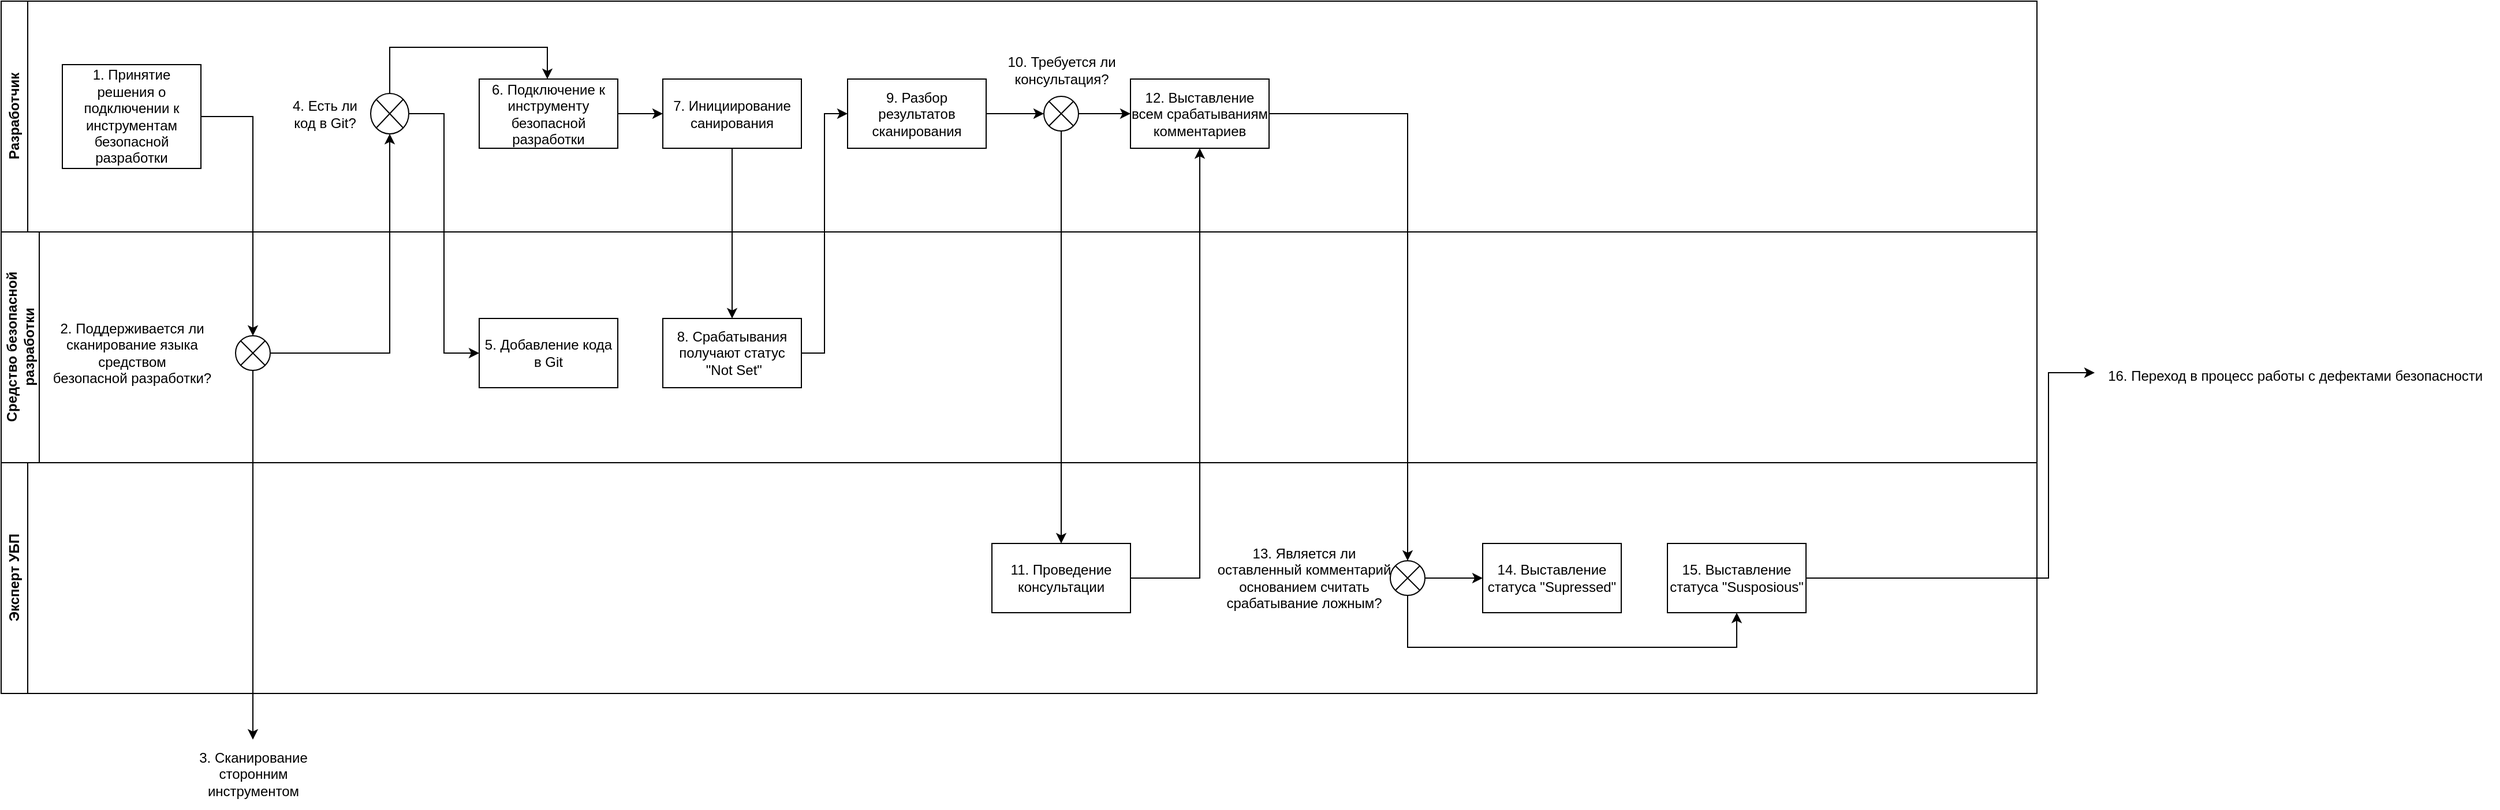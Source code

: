 <mxfile version="21.3.8" type="github" pages="3">
  <diagram id="efCT6NA_U1N-zGDScxzD" name="Первичный">
    <mxGraphModel dx="1039" dy="1194" grid="1" gridSize="10" guides="1" tooltips="1" connect="1" arrows="1" fold="1" page="1" pageScale="1" pageWidth="827" pageHeight="1169" math="0" shadow="0">
      <root>
        <mxCell id="0" />
        <mxCell id="1" parent="0" />
        <mxCell id="2MI9nc2WKSyvKJofNNem-24" value="16. Переход в процесс работы с дефектами безопасности&amp;nbsp;" style="text;html=1;align=center;verticalAlign=middle;resizable=0;points=[];autosize=1;strokeColor=none;fillColor=none;" vertex="1" parent="1">
          <mxGeometry x="2640" y="340" width="350" height="30" as="geometry" />
        </mxCell>
        <mxCell id="2MI9nc2WKSyvKJofNNem-37" value="3. Сканирование &lt;br&gt;сторонним &lt;br&gt;инструментом" style="text;html=1;align=center;verticalAlign=middle;resizable=0;points=[];autosize=1;strokeColor=none;fillColor=none;" vertex="1" parent="1">
          <mxGeometry x="985" y="670" width="120" height="60" as="geometry" />
        </mxCell>
        <mxCell id="RozgLljoWX_2lORCVmks-1" value="Разработчик" style="swimlane;horizontal=0;whiteSpace=wrap;html=1;" vertex="1" parent="1">
          <mxGeometry x="827" y="30" width="1763" height="200" as="geometry" />
        </mxCell>
        <mxCell id="2MI9nc2WKSyvKJofNNem-2" value="1. Принятие решения о подключении к инструментам безопасной разработки" style="rounded=0;whiteSpace=wrap;html=1;" vertex="1" parent="RozgLljoWX_2lORCVmks-1">
          <mxGeometry x="53" y="55" width="120" height="90" as="geometry" />
        </mxCell>
        <mxCell id="RozgLljoWX_2lORCVmks-10" style="edgeStyle=orthogonalEdgeStyle;rounded=0;orthogonalLoop=1;jettySize=auto;html=1;" edge="1" parent="RozgLljoWX_2lORCVmks-1" source="2MI9nc2WKSyvKJofNNem-26" target="2MI9nc2WKSyvKJofNNem-40">
          <mxGeometry relative="1" as="geometry">
            <Array as="points">
              <mxPoint x="337" y="40" />
              <mxPoint x="473" y="40" />
            </Array>
          </mxGeometry>
        </mxCell>
        <mxCell id="2MI9nc2WKSyvKJofNNem-26" value="" style="verticalLabelPosition=bottom;verticalAlign=top;html=1;shape=mxgraph.flowchart.or;" vertex="1" parent="RozgLljoWX_2lORCVmks-1">
          <mxGeometry x="320" y="80" width="33" height="35" as="geometry" />
        </mxCell>
        <mxCell id="2MI9nc2WKSyvKJofNNem-28" value="4. Есть ли &lt;br&gt;код в Git?" style="text;html=1;align=center;verticalAlign=middle;resizable=0;points=[];autosize=1;strokeColor=none;fillColor=none;" vertex="1" parent="RozgLljoWX_2lORCVmks-1">
          <mxGeometry x="240" y="77.5" width="80" height="40" as="geometry" />
        </mxCell>
        <mxCell id="RozgLljoWX_2lORCVmks-11" style="edgeStyle=orthogonalEdgeStyle;rounded=0;orthogonalLoop=1;jettySize=auto;html=1;entryX=0;entryY=0.5;entryDx=0;entryDy=0;" edge="1" parent="RozgLljoWX_2lORCVmks-1" source="2MI9nc2WKSyvKJofNNem-40" target="2MI9nc2WKSyvKJofNNem-44">
          <mxGeometry relative="1" as="geometry" />
        </mxCell>
        <mxCell id="2MI9nc2WKSyvKJofNNem-40" value="6. Подключение к инструменту безопасной разработки" style="rounded=0;whiteSpace=wrap;html=1;" vertex="1" parent="RozgLljoWX_2lORCVmks-1">
          <mxGeometry x="414" y="67.5" width="120" height="60" as="geometry" />
        </mxCell>
        <mxCell id="2MI9nc2WKSyvKJofNNem-44" value="7. Инициирование санирования" style="rounded=0;whiteSpace=wrap;html=1;" vertex="1" parent="RozgLljoWX_2lORCVmks-1">
          <mxGeometry x="573" y="67.5" width="120" height="60" as="geometry" />
        </mxCell>
        <mxCell id="RozgLljoWX_2lORCVmks-15" style="edgeStyle=orthogonalEdgeStyle;rounded=0;orthogonalLoop=1;jettySize=auto;html=1;entryX=0;entryY=0.5;entryDx=0;entryDy=0;entryPerimeter=0;" edge="1" parent="RozgLljoWX_2lORCVmks-1" source="2MI9nc2WKSyvKJofNNem-4" target="2MI9nc2WKSyvKJofNNem-6">
          <mxGeometry relative="1" as="geometry" />
        </mxCell>
        <mxCell id="2MI9nc2WKSyvKJofNNem-4" value="9. Разбор результатов сканирования" style="rounded=0;whiteSpace=wrap;html=1;" vertex="1" parent="RozgLljoWX_2lORCVmks-1">
          <mxGeometry x="733" y="67.5" width="120" height="60" as="geometry" />
        </mxCell>
        <mxCell id="2MI9nc2WKSyvKJofNNem-7" value="10. Требуется ли &lt;br&gt;консультация?" style="text;html=1;align=center;verticalAlign=middle;resizable=0;points=[];autosize=1;strokeColor=none;fillColor=none;" vertex="1" parent="RozgLljoWX_2lORCVmks-1">
          <mxGeometry x="858" y="40" width="120" height="40" as="geometry" />
        </mxCell>
        <mxCell id="RozgLljoWX_2lORCVmks-17" style="edgeStyle=orthogonalEdgeStyle;rounded=0;orthogonalLoop=1;jettySize=auto;html=1;entryX=0;entryY=0.5;entryDx=0;entryDy=0;" edge="1" parent="RozgLljoWX_2lORCVmks-1" source="2MI9nc2WKSyvKJofNNem-6" target="2MI9nc2WKSyvKJofNNem-8">
          <mxGeometry relative="1" as="geometry" />
        </mxCell>
        <mxCell id="2MI9nc2WKSyvKJofNNem-6" value="" style="verticalLabelPosition=bottom;verticalAlign=top;html=1;shape=mxgraph.flowchart.or;" vertex="1" parent="RozgLljoWX_2lORCVmks-1">
          <mxGeometry x="903" y="82.5" width="30" height="30" as="geometry" />
        </mxCell>
        <mxCell id="2MI9nc2WKSyvKJofNNem-8" value="12. Выставление всем срабатываниям комментариев" style="rounded=0;whiteSpace=wrap;html=1;" vertex="1" parent="RozgLljoWX_2lORCVmks-1">
          <mxGeometry x="978" y="67.5" width="120" height="60" as="geometry" />
        </mxCell>
        <mxCell id="RozgLljoWX_2lORCVmks-2" value="Средство безопасной разработки" style="swimlane;horizontal=0;whiteSpace=wrap;html=1;startSize=33;" vertex="1" parent="1">
          <mxGeometry x="827" y="230" width="1763" height="200" as="geometry" />
        </mxCell>
        <mxCell id="2MI9nc2WKSyvKJofNNem-30" value="" style="verticalLabelPosition=bottom;verticalAlign=top;html=1;shape=mxgraph.flowchart.or;" vertex="1" parent="RozgLljoWX_2lORCVmks-2">
          <mxGeometry x="203" y="90" width="30" height="30" as="geometry" />
        </mxCell>
        <mxCell id="2MI9nc2WKSyvKJofNNem-31" value="2. Поддерживается ли &lt;br&gt;сканирование языка &lt;br&gt;средством &lt;br&gt;безопасной разработки?" style="text;html=1;align=center;verticalAlign=middle;resizable=0;points=[];autosize=1;strokeColor=none;fillColor=none;rotation=0;" vertex="1" parent="RozgLljoWX_2lORCVmks-2">
          <mxGeometry x="33" y="70" width="160" height="70" as="geometry" />
        </mxCell>
        <mxCell id="2MI9nc2WKSyvKJofNNem-39" value="5. Добавление кода в Git" style="rounded=0;whiteSpace=wrap;html=1;" vertex="1" parent="RozgLljoWX_2lORCVmks-2">
          <mxGeometry x="414" y="75" width="120" height="60" as="geometry" />
        </mxCell>
        <mxCell id="2MI9nc2WKSyvKJofNNem-10" value="8. Срабатывания получают статус&lt;br&gt;&amp;nbsp;&quot;Not Set&quot;" style="rounded=0;whiteSpace=wrap;html=1;" vertex="1" parent="RozgLljoWX_2lORCVmks-2">
          <mxGeometry x="573" y="75" width="120" height="60" as="geometry" />
        </mxCell>
        <mxCell id="RozgLljoWX_2lORCVmks-3" value="Эксперт УБП" style="swimlane;horizontal=0;whiteSpace=wrap;html=1;" vertex="1" parent="1">
          <mxGeometry x="827" y="430" width="1763" height="200" as="geometry" />
        </mxCell>
        <mxCell id="2MI9nc2WKSyvKJofNNem-12" value="11. Проведение консультации" style="rounded=0;whiteSpace=wrap;html=1;" vertex="1" parent="RozgLljoWX_2lORCVmks-3">
          <mxGeometry x="858" y="70" width="120" height="60" as="geometry" />
        </mxCell>
        <mxCell id="2MI9nc2WKSyvKJofNNem-23" value="13. Является ли&lt;br&gt;оставленный комментарий &lt;br&gt;основанием считать &lt;br&gt;срабатывание ложным?" style="text;html=1;align=center;verticalAlign=middle;resizable=0;points=[];autosize=1;strokeColor=none;fillColor=none;" vertex="1" parent="RozgLljoWX_2lORCVmks-3">
          <mxGeometry x="1043" y="65" width="170" height="70" as="geometry" />
        </mxCell>
        <mxCell id="RozgLljoWX_2lORCVmks-22" style="edgeStyle=orthogonalEdgeStyle;rounded=0;orthogonalLoop=1;jettySize=auto;html=1;entryX=0;entryY=0.5;entryDx=0;entryDy=0;" edge="1" parent="RozgLljoWX_2lORCVmks-3" source="2MI9nc2WKSyvKJofNNem-14" target="2MI9nc2WKSyvKJofNNem-16">
          <mxGeometry relative="1" as="geometry" />
        </mxCell>
        <mxCell id="RozgLljoWX_2lORCVmks-23" style="edgeStyle=orthogonalEdgeStyle;rounded=0;orthogonalLoop=1;jettySize=auto;html=1;entryX=0.5;entryY=1;entryDx=0;entryDy=0;" edge="1" parent="RozgLljoWX_2lORCVmks-3" source="2MI9nc2WKSyvKJofNNem-14" target="2MI9nc2WKSyvKJofNNem-15">
          <mxGeometry relative="1" as="geometry">
            <Array as="points">
              <mxPoint x="1218" y="160" />
              <mxPoint x="1503" y="160" />
            </Array>
          </mxGeometry>
        </mxCell>
        <mxCell id="2MI9nc2WKSyvKJofNNem-14" value="" style="verticalLabelPosition=bottom;verticalAlign=top;html=1;shape=mxgraph.flowchart.or;" vertex="1" parent="RozgLljoWX_2lORCVmks-3">
          <mxGeometry x="1203" y="85" width="30" height="30" as="geometry" />
        </mxCell>
        <mxCell id="2MI9nc2WKSyvKJofNNem-16" value="14. Выставление статуса &quot;Supressed&quot;" style="rounded=0;whiteSpace=wrap;html=1;" vertex="1" parent="RozgLljoWX_2lORCVmks-3">
          <mxGeometry x="1283" y="70" width="120" height="60" as="geometry" />
        </mxCell>
        <mxCell id="2MI9nc2WKSyvKJofNNem-15" value="15. Выставление статуса &quot;Susposious&quot;" style="rounded=0;whiteSpace=wrap;html=1;" vertex="1" parent="RozgLljoWX_2lORCVmks-3">
          <mxGeometry x="1443" y="70" width="120" height="60" as="geometry" />
        </mxCell>
        <mxCell id="RozgLljoWX_2lORCVmks-4" style="edgeStyle=orthogonalEdgeStyle;rounded=0;orthogonalLoop=1;jettySize=auto;html=1;entryX=0.5;entryY=0;entryDx=0;entryDy=0;entryPerimeter=0;" edge="1" parent="1" source="2MI9nc2WKSyvKJofNNem-2" target="2MI9nc2WKSyvKJofNNem-30">
          <mxGeometry relative="1" as="geometry" />
        </mxCell>
        <mxCell id="RozgLljoWX_2lORCVmks-7" style="edgeStyle=orthogonalEdgeStyle;rounded=0;orthogonalLoop=1;jettySize=auto;html=1;" edge="1" parent="1" source="2MI9nc2WKSyvKJofNNem-30" target="2MI9nc2WKSyvKJofNNem-37">
          <mxGeometry relative="1" as="geometry" />
        </mxCell>
        <mxCell id="RozgLljoWX_2lORCVmks-8" style="edgeStyle=orthogonalEdgeStyle;rounded=0;orthogonalLoop=1;jettySize=auto;html=1;entryX=0.5;entryY=1;entryDx=0;entryDy=0;entryPerimeter=0;" edge="1" parent="1" source="2MI9nc2WKSyvKJofNNem-30" target="2MI9nc2WKSyvKJofNNem-26">
          <mxGeometry relative="1" as="geometry" />
        </mxCell>
        <mxCell id="RozgLljoWX_2lORCVmks-9" style="edgeStyle=orthogonalEdgeStyle;rounded=0;orthogonalLoop=1;jettySize=auto;html=1;entryX=0;entryY=0.5;entryDx=0;entryDy=0;" edge="1" parent="1" source="2MI9nc2WKSyvKJofNNem-26" target="2MI9nc2WKSyvKJofNNem-39">
          <mxGeometry relative="1" as="geometry" />
        </mxCell>
        <mxCell id="RozgLljoWX_2lORCVmks-12" style="edgeStyle=orthogonalEdgeStyle;rounded=0;orthogonalLoop=1;jettySize=auto;html=1;" edge="1" parent="1" source="2MI9nc2WKSyvKJofNNem-44" target="2MI9nc2WKSyvKJofNNem-10">
          <mxGeometry relative="1" as="geometry" />
        </mxCell>
        <mxCell id="RozgLljoWX_2lORCVmks-13" style="edgeStyle=orthogonalEdgeStyle;rounded=0;orthogonalLoop=1;jettySize=auto;html=1;entryX=0;entryY=0.5;entryDx=0;entryDy=0;" edge="1" parent="1" source="2MI9nc2WKSyvKJofNNem-10" target="2MI9nc2WKSyvKJofNNem-4">
          <mxGeometry relative="1" as="geometry" />
        </mxCell>
        <mxCell id="RozgLljoWX_2lORCVmks-16" style="edgeStyle=orthogonalEdgeStyle;rounded=0;orthogonalLoop=1;jettySize=auto;html=1;" edge="1" parent="1" source="2MI9nc2WKSyvKJofNNem-6" target="2MI9nc2WKSyvKJofNNem-12">
          <mxGeometry relative="1" as="geometry" />
        </mxCell>
        <mxCell id="RozgLljoWX_2lORCVmks-18" style="edgeStyle=orthogonalEdgeStyle;rounded=0;orthogonalLoop=1;jettySize=auto;html=1;entryX=0.5;entryY=1;entryDx=0;entryDy=0;" edge="1" parent="1" source="2MI9nc2WKSyvKJofNNem-12" target="2MI9nc2WKSyvKJofNNem-8">
          <mxGeometry relative="1" as="geometry">
            <Array as="points">
              <mxPoint x="1865" y="530" />
            </Array>
          </mxGeometry>
        </mxCell>
        <mxCell id="RozgLljoWX_2lORCVmks-19" style="edgeStyle=orthogonalEdgeStyle;rounded=0;orthogonalLoop=1;jettySize=auto;html=1;entryX=0.5;entryY=0;entryDx=0;entryDy=0;entryPerimeter=0;" edge="1" parent="1" source="2MI9nc2WKSyvKJofNNem-8" target="2MI9nc2WKSyvKJofNNem-14">
          <mxGeometry relative="1" as="geometry" />
        </mxCell>
        <mxCell id="RozgLljoWX_2lORCVmks-25" style="edgeStyle=orthogonalEdgeStyle;rounded=0;orthogonalLoop=1;jettySize=auto;html=1;entryX=0;entryY=0.4;entryDx=0;entryDy=0;entryPerimeter=0;" edge="1" parent="1" source="2MI9nc2WKSyvKJofNNem-15" target="2MI9nc2WKSyvKJofNNem-24">
          <mxGeometry relative="1" as="geometry">
            <Array as="points">
              <mxPoint x="2600" y="530" />
              <mxPoint x="2600" y="352" />
            </Array>
          </mxGeometry>
        </mxCell>
      </root>
    </mxGraphModel>
  </diagram>
  <diagram name="Регулярный" id="8-mOzE-NY5Z0UQBYUUM3">
    <mxGraphModel dx="1350" dy="1393" grid="1" gridSize="10" guides="1" tooltips="1" connect="1" arrows="1" fold="1" page="1" pageScale="1" pageWidth="827" pageHeight="1169" math="0" shadow="0">
      <root>
        <mxCell id="0" />
        <mxCell id="1" parent="0" />
        <mxCell id="5CCJTt-HanSpL9UafTNk-30" value="10. Переход в процесс работы с дефектами безопасности&amp;nbsp;" style="text;html=1;align=center;verticalAlign=middle;resizable=0;points=[];autosize=1;strokeColor=none;fillColor=none;" vertex="1" parent="1">
          <mxGeometry x="2150" y="300" width="350" height="30" as="geometry" />
        </mxCell>
        <mxCell id="7MQ-dgEWHb44Jd_RwKsL-1" value="Разработчик" style="swimlane;horizontal=0;whiteSpace=wrap;html=1;" vertex="1" parent="1">
          <mxGeometry x="827" width="1273" height="200" as="geometry" />
        </mxCell>
        <mxCell id="5CCJTt-HanSpL9UafTNk-4" value="1. Идентификация объекта сканирования" style="rounded=0;whiteSpace=wrap;html=1;" vertex="1" parent="7MQ-dgEWHb44Jd_RwKsL-1">
          <mxGeometry x="40" y="70" width="120" height="60" as="geometry" />
        </mxCell>
        <mxCell id="WdOt0w530cbUiEZxvLRm-2" style="edgeStyle=orthogonalEdgeStyle;rounded=0;orthogonalLoop=1;jettySize=auto;html=1;entryX=0;entryY=0.5;entryDx=0;entryDy=0;entryPerimeter=0;" edge="1" parent="7MQ-dgEWHb44Jd_RwKsL-1" source="5CCJTt-HanSpL9UafTNk-7" target="5CCJTt-HanSpL9UafTNk-9">
          <mxGeometry relative="1" as="geometry" />
        </mxCell>
        <mxCell id="5CCJTt-HanSpL9UafTNk-7" value="3. Разбор результатов сканирования" style="rounded=0;whiteSpace=wrap;html=1;" vertex="1" parent="7MQ-dgEWHb44Jd_RwKsL-1">
          <mxGeometry x="203" y="70" width="120" height="60" as="geometry" />
        </mxCell>
        <mxCell id="5CCJTt-HanSpL9UafTNk-14" value="6. Выставление всем срабатываниям комментариев" style="rounded=0;whiteSpace=wrap;html=1;" vertex="1" parent="7MQ-dgEWHb44Jd_RwKsL-1">
          <mxGeometry x="448" y="70" width="120" height="60" as="geometry" />
        </mxCell>
        <mxCell id="WdOt0w530cbUiEZxvLRm-4" style="edgeStyle=orthogonalEdgeStyle;rounded=0;orthogonalLoop=1;jettySize=auto;html=1;entryX=0;entryY=0.5;entryDx=0;entryDy=0;" edge="1" parent="7MQ-dgEWHb44Jd_RwKsL-1" source="5CCJTt-HanSpL9UafTNk-9" target="5CCJTt-HanSpL9UafTNk-14">
          <mxGeometry relative="1" as="geometry" />
        </mxCell>
        <mxCell id="5CCJTt-HanSpL9UafTNk-9" value="" style="verticalLabelPosition=bottom;verticalAlign=top;html=1;shape=mxgraph.flowchart.or;" vertex="1" parent="7MQ-dgEWHb44Jd_RwKsL-1">
          <mxGeometry x="373" y="85" width="30" height="30" as="geometry" />
        </mxCell>
        <mxCell id="WdOt0w530cbUiEZxvLRm-1" value="4. Требуется ли &lt;br&gt;консультация?" style="text;html=1;align=center;verticalAlign=middle;resizable=0;points=[];autosize=1;strokeColor=none;fillColor=none;" vertex="1" parent="7MQ-dgEWHb44Jd_RwKsL-1">
          <mxGeometry x="333" y="40" width="110" height="40" as="geometry" />
        </mxCell>
        <mxCell id="7MQ-dgEWHb44Jd_RwKsL-2" value="Средство безопасной разработки" style="swimlane;horizontal=0;whiteSpace=wrap;html=1;startSize=30;" vertex="1" parent="1">
          <mxGeometry x="827" y="200" width="1273" height="200" as="geometry" />
        </mxCell>
        <mxCell id="5CCJTt-HanSpL9UafTNk-5" value="2. Новые срабатывания получают статус&lt;br&gt;&amp;nbsp;&quot;Not Set&quot;" style="rounded=0;whiteSpace=wrap;html=1;" vertex="1" parent="7MQ-dgEWHb44Jd_RwKsL-2">
          <mxGeometry x="120" y="55" width="120" height="60" as="geometry" />
        </mxCell>
        <mxCell id="7MQ-dgEWHb44Jd_RwKsL-3" value="Эксперт УБП" style="swimlane;horizontal=0;whiteSpace=wrap;html=1;" vertex="1" parent="1">
          <mxGeometry x="827" y="400" width="1273" height="200" as="geometry" />
        </mxCell>
        <mxCell id="5CCJTt-HanSpL9UafTNk-13" value="5. Проведение консультации" style="rounded=0;whiteSpace=wrap;html=1;" vertex="1" parent="7MQ-dgEWHb44Jd_RwKsL-3">
          <mxGeometry x="328" y="70" width="120" height="60" as="geometry" />
        </mxCell>
        <mxCell id="5CCJTt-HanSpL9UafTNk-17" value="7. Является ли&lt;br&gt;оставленный комментарий &lt;br&gt;основанием считать &lt;br&gt;срабатывание ложным?" style="text;html=1;align=center;verticalAlign=middle;resizable=0;points=[];autosize=1;strokeColor=none;fillColor=none;" vertex="1" parent="7MQ-dgEWHb44Jd_RwKsL-3">
          <mxGeometry x="523" y="60" width="170" height="70" as="geometry" />
        </mxCell>
        <mxCell id="WdOt0w530cbUiEZxvLRm-7" style="edgeStyle=orthogonalEdgeStyle;rounded=0;orthogonalLoop=1;jettySize=auto;html=1;entryX=0;entryY=0.5;entryDx=0;entryDy=0;" edge="1" parent="7MQ-dgEWHb44Jd_RwKsL-3" source="5CCJTt-HanSpL9UafTNk-16" target="5CCJTt-HanSpL9UafTNk-22">
          <mxGeometry relative="1" as="geometry" />
        </mxCell>
        <mxCell id="5CCJTt-HanSpL9UafTNk-16" value="" style="verticalLabelPosition=bottom;verticalAlign=top;html=1;shape=mxgraph.flowchart.or;" vertex="1" parent="7MQ-dgEWHb44Jd_RwKsL-3">
          <mxGeometry x="683" y="85" width="30" height="30" as="geometry" />
        </mxCell>
        <mxCell id="5CCJTt-HanSpL9UafTNk-22" value="8. Выставление статуса &quot;Supressed&quot;" style="rounded=0;whiteSpace=wrap;html=1;" vertex="1" parent="7MQ-dgEWHb44Jd_RwKsL-3">
          <mxGeometry x="763" y="70" width="120" height="60" as="geometry" />
        </mxCell>
        <mxCell id="5CCJTt-HanSpL9UafTNk-25" value="9. Выставление статуса &quot;Susposious&quot;" style="rounded=0;whiteSpace=wrap;html=1;" vertex="1" parent="7MQ-dgEWHb44Jd_RwKsL-3">
          <mxGeometry x="903" y="70" width="120" height="60" as="geometry" />
        </mxCell>
        <mxCell id="WdOt0w530cbUiEZxvLRm-8" style="edgeStyle=orthogonalEdgeStyle;rounded=0;orthogonalLoop=1;jettySize=auto;html=1;entryX=0.5;entryY=1;entryDx=0;entryDy=0;" edge="1" parent="7MQ-dgEWHb44Jd_RwKsL-3" source="5CCJTt-HanSpL9UafTNk-16" target="5CCJTt-HanSpL9UafTNk-25">
          <mxGeometry relative="1" as="geometry">
            <Array as="points">
              <mxPoint x="698" y="160" />
              <mxPoint x="963" y="160" />
            </Array>
          </mxGeometry>
        </mxCell>
        <mxCell id="FKHuIN33CBpFfSFgqc6d-1" style="edgeStyle=orthogonalEdgeStyle;rounded=0;orthogonalLoop=1;jettySize=auto;html=1;" edge="1" parent="1" source="5CCJTt-HanSpL9UafTNk-4" target="5CCJTt-HanSpL9UafTNk-5">
          <mxGeometry relative="1" as="geometry">
            <Array as="points">
              <mxPoint x="1007" y="100" />
            </Array>
          </mxGeometry>
        </mxCell>
        <mxCell id="FKHuIN33CBpFfSFgqc6d-2" style="edgeStyle=orthogonalEdgeStyle;rounded=0;orthogonalLoop=1;jettySize=auto;html=1;entryX=0.5;entryY=1;entryDx=0;entryDy=0;" edge="1" parent="1" source="5CCJTt-HanSpL9UafTNk-5" target="5CCJTt-HanSpL9UafTNk-7">
          <mxGeometry relative="1" as="geometry">
            <Array as="points">
              <mxPoint x="1090" y="285" />
            </Array>
          </mxGeometry>
        </mxCell>
        <mxCell id="WdOt0w530cbUiEZxvLRm-3" style="edgeStyle=orthogonalEdgeStyle;rounded=0;orthogonalLoop=1;jettySize=auto;html=1;entryX=0.5;entryY=0;entryDx=0;entryDy=0;" edge="1" parent="1" source="5CCJTt-HanSpL9UafTNk-9" target="5CCJTt-HanSpL9UafTNk-13">
          <mxGeometry relative="1" as="geometry" />
        </mxCell>
        <mxCell id="WdOt0w530cbUiEZxvLRm-5" style="edgeStyle=orthogonalEdgeStyle;rounded=0;orthogonalLoop=1;jettySize=auto;html=1;entryX=0.5;entryY=1;entryDx=0;entryDy=0;" edge="1" parent="1" source="5CCJTt-HanSpL9UafTNk-13" target="5CCJTt-HanSpL9UafTNk-14">
          <mxGeometry relative="1" as="geometry">
            <Array as="points">
              <mxPoint x="1335" y="500" />
            </Array>
          </mxGeometry>
        </mxCell>
        <mxCell id="WdOt0w530cbUiEZxvLRm-6" style="edgeStyle=orthogonalEdgeStyle;rounded=0;orthogonalLoop=1;jettySize=auto;html=1;entryX=0.5;entryY=0;entryDx=0;entryDy=0;entryPerimeter=0;" edge="1" parent="1" source="5CCJTt-HanSpL9UafTNk-14" target="5CCJTt-HanSpL9UafTNk-16">
          <mxGeometry relative="1" as="geometry" />
        </mxCell>
        <mxCell id="WdOt0w530cbUiEZxvLRm-9" style="edgeStyle=orthogonalEdgeStyle;rounded=0;orthogonalLoop=1;jettySize=auto;html=1;entryX=-0.001;entryY=0.494;entryDx=0;entryDy=0;entryPerimeter=0;" edge="1" parent="1" source="5CCJTt-HanSpL9UafTNk-25" target="5CCJTt-HanSpL9UafTNk-30">
          <mxGeometry relative="1" as="geometry">
            <Array as="points">
              <mxPoint x="2120" y="500" />
              <mxPoint x="2120" y="315" />
            </Array>
          </mxGeometry>
        </mxCell>
      </root>
    </mxGraphModel>
  </diagram>
  <diagram id="Eyom20ytVb_amNCu0RCL" name="Исправление">
    <mxGraphModel dx="2177" dy="1393" grid="1" gridSize="10" guides="1" tooltips="1" connect="1" arrows="1" fold="1" page="1" pageScale="1" pageWidth="827" pageHeight="1169" math="0" shadow="0">
      <root>
        <mxCell id="0" />
        <mxCell id="1" parent="0" />
        <mxCell id="NaPVYHAV4WtQjn0NltMh-19" style="edgeStyle=orthogonalEdgeStyle;rounded=0;orthogonalLoop=1;jettySize=auto;html=1;entryX=0;entryY=0.5;entryDx=0;entryDy=0;" edge="1" parent="1" source="mB_-p2_7qZoHKXcABqp2-4" target="mB_-p2_7qZoHKXcABqp2-5">
          <mxGeometry relative="1" as="geometry" />
        </mxCell>
        <mxCell id="mB_-p2_7qZoHKXcABqp2-4" value="Переход из процесса использования инструментов безопасной разработки \ тестирования кибербезопасности" style="text;html=1;strokeColor=none;fillColor=none;align=center;verticalAlign=middle;whiteSpace=wrap;rounded=0;" vertex="1" parent="1">
          <mxGeometry x="620" y="310" width="220" height="30" as="geometry" />
        </mxCell>
        <mxCell id="GJUOPSQeGBhMon3F4_2z-14" value="&amp;nbsp;Выход на УКОР" style="text;html=1;align=center;verticalAlign=middle;resizable=0;points=[];autosize=1;strokeColor=none;fillColor=none;" vertex="1" parent="1">
          <mxGeometry x="1490" y="850" width="110" height="30" as="geometry" />
        </mxCell>
        <mxCell id="dFLmfrWBpsHzuJMMyrtF-1" value="Средство безопасной разработки\подразделение кибербезопасности" style="swimlane;horizontal=0;whiteSpace=wrap;html=1;startSize=50;" vertex="1" parent="1">
          <mxGeometry x="860" y="20" width="1410" height="200" as="geometry" />
        </mxCell>
        <mxCell id="NaPVYHAV4WtQjn0NltMh-27" style="edgeStyle=orthogonalEdgeStyle;rounded=0;orthogonalLoop=1;jettySize=auto;html=1;entryX=0;entryY=0.5;entryDx=0;entryDy=0;" edge="1" parent="dFLmfrWBpsHzuJMMyrtF-1" source="ave_wVq9oYE_dOAtAD6a-3" target="ave_wVq9oYE_dOAtAD6a-1">
          <mxGeometry relative="1" as="geometry" />
        </mxCell>
        <mxCell id="ave_wVq9oYE_dOAtAD6a-3" value="" style="verticalLabelPosition=bottom;verticalAlign=top;html=1;shape=mxgraph.flowchart.or;" vertex="1" parent="dFLmfrWBpsHzuJMMyrtF-1">
          <mxGeometry x="1055" y="85" width="30" height="30" as="geometry" />
        </mxCell>
        <mxCell id="ave_wVq9oYE_dOAtAD6a-20" value="13. Уязвимость &lt;br&gt;устранена?" style="text;html=1;align=center;verticalAlign=middle;resizable=0;points=[];autosize=1;strokeColor=none;fillColor=none;" vertex="1" parent="dFLmfrWBpsHzuJMMyrtF-1">
          <mxGeometry x="1020" y="30" width="110" height="40" as="geometry" />
        </mxCell>
        <mxCell id="ave_wVq9oYE_dOAtAD6a-1" value="14. Подтверждение устранения уязвимости" style="rounded=0;whiteSpace=wrap;html=1;" vertex="1" parent="dFLmfrWBpsHzuJMMyrtF-1">
          <mxGeometry x="1120" y="70" width="120" height="60" as="geometry" />
        </mxCell>
        <mxCell id="dFLmfrWBpsHzuJMMyrtF-2" value="Разработчик" style="swimlane;horizontal=0;whiteSpace=wrap;html=1;" vertex="1" parent="1">
          <mxGeometry x="860" y="220" width="1410" height="200" as="geometry" />
        </mxCell>
        <mxCell id="NaPVYHAV4WtQjn0NltMh-6" style="edgeStyle=orthogonalEdgeStyle;rounded=0;orthogonalLoop=1;jettySize=auto;html=1;entryX=0;entryY=0.5;entryDx=0;entryDy=0;entryPerimeter=0;" edge="1" parent="dFLmfrWBpsHzuJMMyrtF-2" source="mB_-p2_7qZoHKXcABqp2-5" target="ave_wVq9oYE_dOAtAD6a-21">
          <mxGeometry relative="1" as="geometry" />
        </mxCell>
        <mxCell id="mB_-p2_7qZoHKXcABqp2-5" value="1. Оценка найденной уязвимости" style="rounded=0;whiteSpace=wrap;html=1;" vertex="1" parent="dFLmfrWBpsHzuJMMyrtF-2">
          <mxGeometry x="40" y="75" width="120" height="60" as="geometry" />
        </mxCell>
        <mxCell id="ave_wVq9oYE_dOAtAD6a-22" value="2. Требуется консультация &lt;br&gt;для определения &lt;br&gt;алгоритма устранения?" style="text;html=1;align=center;verticalAlign=middle;resizable=0;points=[];autosize=1;strokeColor=none;fillColor=none;" vertex="1" parent="dFLmfrWBpsHzuJMMyrtF-2">
          <mxGeometry x="145" y="15" width="170" height="60" as="geometry" />
        </mxCell>
        <mxCell id="NaPVYHAV4WtQjn0NltMh-9" style="edgeStyle=orthogonalEdgeStyle;rounded=0;orthogonalLoop=1;jettySize=auto;html=1;entryX=0;entryY=0.5;entryDx=0;entryDy=0;entryPerimeter=0;" edge="1" parent="dFLmfrWBpsHzuJMMyrtF-2" source="ave_wVq9oYE_dOAtAD6a-21" target="ave_wVq9oYE_dOAtAD6a-25">
          <mxGeometry relative="1" as="geometry" />
        </mxCell>
        <mxCell id="ave_wVq9oYE_dOAtAD6a-21" value="" style="verticalLabelPosition=bottom;verticalAlign=top;html=1;shape=mxgraph.flowchart.or;" vertex="1" parent="dFLmfrWBpsHzuJMMyrtF-2">
          <mxGeometry x="215" y="90" width="30" height="30" as="geometry" />
        </mxCell>
        <mxCell id="NaPVYHAV4WtQjn0NltMh-11" style="edgeStyle=orthogonalEdgeStyle;rounded=0;orthogonalLoop=1;jettySize=auto;html=1;entryX=0.5;entryY=0;entryDx=0;entryDy=0;entryPerimeter=0;" edge="1" parent="dFLmfrWBpsHzuJMMyrtF-2" source="ave_wVq9oYE_dOAtAD6a-25" target="mB_-p2_7qZoHKXcABqp2-7">
          <mxGeometry relative="1" as="geometry">
            <Array as="points">
              <mxPoint x="375" y="80" />
              <mxPoint x="505" y="80" />
            </Array>
          </mxGeometry>
        </mxCell>
        <mxCell id="ave_wVq9oYE_dOAtAD6a-25" value="" style="verticalLabelPosition=bottom;verticalAlign=top;html=1;shape=mxgraph.flowchart.or;" vertex="1" parent="dFLmfrWBpsHzuJMMyrtF-2">
          <mxGeometry x="360" y="90" width="30" height="30" as="geometry" />
        </mxCell>
        <mxCell id="ave_wVq9oYE_dOAtAD6a-27" value="4. Планируется ли&amp;nbsp;&lt;br&gt;устранение &lt;br&gt;уязвимости?" style="text;html=1;align=center;verticalAlign=middle;resizable=0;points=[];autosize=1;strokeColor=none;fillColor=none;" vertex="1" parent="dFLmfrWBpsHzuJMMyrtF-2">
          <mxGeometry x="315" y="15" width="130" height="60" as="geometry" />
        </mxCell>
        <mxCell id="mB_-p2_7qZoHKXcABqp2-7" value="" style="verticalLabelPosition=bottom;verticalAlign=top;html=1;shape=mxgraph.flowchart.or;" vertex="1" parent="dFLmfrWBpsHzuJMMyrtF-2">
          <mxGeometry x="490" y="90" width="30" height="30" as="geometry" />
        </mxCell>
        <mxCell id="GJUOPSQeGBhMon3F4_2z-2" value="6. Возможно &lt;br&gt;вовремя устранить &lt;br&gt;уязвимость?" style="text;html=1;align=center;verticalAlign=middle;resizable=0;points=[];autosize=1;strokeColor=none;fillColor=none;" vertex="1" parent="dFLmfrWBpsHzuJMMyrtF-2">
          <mxGeometry x="440" y="10" width="130" height="60" as="geometry" />
        </mxCell>
        <mxCell id="GJUOPSQeGBhMon3F4_2z-16" value="12. Исправление уязвимости" style="rounded=0;whiteSpace=wrap;html=1;" vertex="1" parent="dFLmfrWBpsHzuJMMyrtF-2">
          <mxGeometry x="1010" y="75" width="120" height="60" as="geometry" />
        </mxCell>
        <mxCell id="dFLmfrWBpsHzuJMMyrtF-3" value="Эксперт УБП" style="swimlane;horizontal=0;whiteSpace=wrap;html=1;" vertex="1" parent="1">
          <mxGeometry x="860" y="420" width="1410" height="200" as="geometry" />
        </mxCell>
        <mxCell id="ave_wVq9oYE_dOAtAD6a-23" value="3. Проведение консультации" style="rounded=0;whiteSpace=wrap;html=1;" vertex="1" parent="dFLmfrWBpsHzuJMMyrtF-3">
          <mxGeometry x="170" y="70" width="120" height="60" as="geometry" />
        </mxCell>
        <mxCell id="NaPVYHAV4WtQjn0NltMh-15" style="edgeStyle=orthogonalEdgeStyle;rounded=0;orthogonalLoop=1;jettySize=auto;html=1;entryX=0;entryY=0.5;entryDx=0;entryDy=0;entryPerimeter=0;" edge="1" parent="dFLmfrWBpsHzuJMMyrtF-3" source="GJUOPSQeGBhMon3F4_2z-3" target="GJUOPSQeGBhMon3F4_2z-4">
          <mxGeometry relative="1" as="geometry" />
        </mxCell>
        <mxCell id="GJUOPSQeGBhMon3F4_2z-3" value="7. Запрос увеличения срока исправления уязвимости" style="rounded=0;whiteSpace=wrap;html=1;" vertex="1" parent="dFLmfrWBpsHzuJMMyrtF-3">
          <mxGeometry x="445" y="60" width="120" height="60" as="geometry" />
        </mxCell>
        <mxCell id="GJUOPSQeGBhMon3F4_2z-6" value="8. Является ли найденная &lt;br&gt;уязвимость критичной &lt;br&gt;для системы?" style="text;html=1;align=center;verticalAlign=middle;resizable=0;points=[];autosize=1;strokeColor=none;fillColor=none;" vertex="1" parent="dFLmfrWBpsHzuJMMyrtF-3">
          <mxGeometry x="580" y="10" width="170" height="60" as="geometry" />
        </mxCell>
        <mxCell id="NaPVYHAV4WtQjn0NltMh-16" style="edgeStyle=orthogonalEdgeStyle;rounded=0;orthogonalLoop=1;jettySize=auto;html=1;entryX=0.5;entryY=1;entryDx=0;entryDy=0;" edge="1" parent="dFLmfrWBpsHzuJMMyrtF-3" source="GJUOPSQeGBhMon3F4_2z-4" target="GJUOPSQeGBhMon3F4_2z-9">
          <mxGeometry relative="1" as="geometry">
            <Array as="points">
              <mxPoint x="665" y="150" />
              <mxPoint x="830" y="150" />
            </Array>
          </mxGeometry>
        </mxCell>
        <mxCell id="NaPVYHAV4WtQjn0NltMh-24" style="edgeStyle=orthogonalEdgeStyle;rounded=0;orthogonalLoop=1;jettySize=auto;html=1;entryX=0.5;entryY=0;entryDx=0;entryDy=0;" edge="1" parent="dFLmfrWBpsHzuJMMyrtF-3" source="GJUOPSQeGBhMon3F4_2z-4" target="GJUOPSQeGBhMon3F4_2z-10">
          <mxGeometry relative="1" as="geometry">
            <Array as="points">
              <mxPoint x="740" y="90" />
              <mxPoint x="740" y="50" />
              <mxPoint x="990" y="50" />
            </Array>
          </mxGeometry>
        </mxCell>
        <mxCell id="GJUOPSQeGBhMon3F4_2z-4" value="" style="verticalLabelPosition=bottom;verticalAlign=top;html=1;shape=mxgraph.flowchart.or;" vertex="1" parent="dFLmfrWBpsHzuJMMyrtF-3">
          <mxGeometry x="650" y="75" width="30" height="30" as="geometry" />
        </mxCell>
        <mxCell id="GJUOPSQeGBhMon3F4_2z-9" value="9. Отказ от увеличения сроков устранения уязвимости" style="rounded=0;whiteSpace=wrap;html=1;" vertex="1" parent="dFLmfrWBpsHzuJMMyrtF-3">
          <mxGeometry x="770" y="70" width="120" height="60" as="geometry" />
        </mxCell>
        <mxCell id="GJUOPSQeGBhMon3F4_2z-10" value="11. Увеличение срока исправления уязвимости" style="rounded=0;whiteSpace=wrap;html=1;" vertex="1" parent="dFLmfrWBpsHzuJMMyrtF-3">
          <mxGeometry x="930" y="70" width="120" height="60" as="geometry" />
        </mxCell>
        <mxCell id="NaPVYHAV4WtQjn0NltMh-1" value="Риск-чемпион" style="swimlane;horizontal=0;whiteSpace=wrap;html=1;" vertex="1" parent="1">
          <mxGeometry x="860" y="620" width="1410" height="200" as="geometry" />
        </mxCell>
        <mxCell id="ave_wVq9oYE_dOAtAD6a-28" value="5. Информирование о наличии уязвимости, по которой необходимо принять риск" style="rounded=0;whiteSpace=wrap;html=1;" vertex="1" parent="NaPVYHAV4WtQjn0NltMh-1">
          <mxGeometry x="350" y="55" width="120" height="80" as="geometry" />
        </mxCell>
        <mxCell id="GJUOPSQeGBhMon3F4_2z-13" value="10. Информирование о наличии уязвимости, которая не может быть устранена в срок" style="rounded=0;whiteSpace=wrap;html=1;" vertex="1" parent="NaPVYHAV4WtQjn0NltMh-1">
          <mxGeometry x="850" y="47.5" width="120" height="105" as="geometry" />
        </mxCell>
        <mxCell id="NaPVYHAV4WtQjn0NltMh-8" style="edgeStyle=orthogonalEdgeStyle;rounded=0;orthogonalLoop=1;jettySize=auto;html=1;entryX=0.5;entryY=0;entryDx=0;entryDy=0;" edge="1" parent="1" source="ave_wVq9oYE_dOAtAD6a-21" target="ave_wVq9oYE_dOAtAD6a-23">
          <mxGeometry relative="1" as="geometry" />
        </mxCell>
        <mxCell id="NaPVYHAV4WtQjn0NltMh-10" style="edgeStyle=orthogonalEdgeStyle;rounded=0;orthogonalLoop=1;jettySize=auto;html=1;entryX=0.5;entryY=1;entryDx=0;entryDy=0;entryPerimeter=0;" edge="1" parent="1" source="ave_wVq9oYE_dOAtAD6a-23" target="ave_wVq9oYE_dOAtAD6a-25">
          <mxGeometry relative="1" as="geometry" />
        </mxCell>
        <mxCell id="NaPVYHAV4WtQjn0NltMh-12" style="edgeStyle=orthogonalEdgeStyle;rounded=0;orthogonalLoop=1;jettySize=auto;html=1;entryX=0.5;entryY=0;entryDx=0;entryDy=0;" edge="1" parent="1" source="ave_wVq9oYE_dOAtAD6a-25" target="ave_wVq9oYE_dOAtAD6a-28">
          <mxGeometry relative="1" as="geometry">
            <Array as="points">
              <mxPoint x="1270" y="325" />
              <mxPoint x="1270" y="675" />
            </Array>
          </mxGeometry>
        </mxCell>
        <mxCell id="NaPVYHAV4WtQjn0NltMh-14" style="edgeStyle=orthogonalEdgeStyle;rounded=0;orthogonalLoop=1;jettySize=auto;html=1;entryX=0.5;entryY=0;entryDx=0;entryDy=0;" edge="1" parent="1" source="mB_-p2_7qZoHKXcABqp2-7" target="GJUOPSQeGBhMon3F4_2z-3">
          <mxGeometry relative="1" as="geometry" />
        </mxCell>
        <mxCell id="NaPVYHAV4WtQjn0NltMh-20" style="edgeStyle=orthogonalEdgeStyle;rounded=0;orthogonalLoop=1;jettySize=auto;html=1;" edge="1" parent="1" source="ave_wVq9oYE_dOAtAD6a-28" target="GJUOPSQeGBhMon3F4_2z-14">
          <mxGeometry relative="1" as="geometry">
            <Array as="points">
              <mxPoint x="1270" y="790" />
              <mxPoint x="1545" y="790" />
            </Array>
          </mxGeometry>
        </mxCell>
        <mxCell id="NaPVYHAV4WtQjn0NltMh-22" style="edgeStyle=orthogonalEdgeStyle;rounded=0;orthogonalLoop=1;jettySize=auto;html=1;" edge="1" parent="1" source="GJUOPSQeGBhMon3F4_2z-13" target="GJUOPSQeGBhMon3F4_2z-14">
          <mxGeometry relative="1" as="geometry">
            <Array as="points">
              <mxPoint x="1770" y="790" />
              <mxPoint x="1545" y="790" />
            </Array>
          </mxGeometry>
        </mxCell>
        <mxCell id="NaPVYHAV4WtQjn0NltMh-23" style="edgeStyle=orthogonalEdgeStyle;rounded=0;orthogonalLoop=1;jettySize=auto;html=1;" edge="1" parent="1" source="GJUOPSQeGBhMon3F4_2z-9" target="GJUOPSQeGBhMon3F4_2z-13">
          <mxGeometry relative="1" as="geometry">
            <Array as="points">
              <mxPoint x="1770" y="520" />
            </Array>
          </mxGeometry>
        </mxCell>
        <mxCell id="NaPVYHAV4WtQjn0NltMh-25" style="edgeStyle=orthogonalEdgeStyle;rounded=0;orthogonalLoop=1;jettySize=auto;html=1;" edge="1" parent="1" source="GJUOPSQeGBhMon3F4_2z-10" target="GJUOPSQeGBhMon3F4_2z-16">
          <mxGeometry relative="1" as="geometry">
            <Array as="points">
              <mxPoint x="1930" y="520" />
            </Array>
          </mxGeometry>
        </mxCell>
        <mxCell id="NaPVYHAV4WtQjn0NltMh-26" style="edgeStyle=orthogonalEdgeStyle;rounded=0;orthogonalLoop=1;jettySize=auto;html=1;entryX=0.5;entryY=1;entryDx=0;entryDy=0;entryPerimeter=0;" edge="1" parent="1" source="GJUOPSQeGBhMon3F4_2z-16" target="ave_wVq9oYE_dOAtAD6a-3">
          <mxGeometry relative="1" as="geometry" />
        </mxCell>
        <mxCell id="NaPVYHAV4WtQjn0NltMh-28" style="edgeStyle=orthogonalEdgeStyle;rounded=0;orthogonalLoop=1;jettySize=auto;html=1;entryX=0.5;entryY=0;entryDx=0;entryDy=0;entryPerimeter=0;" edge="1" parent="1" source="ave_wVq9oYE_dOAtAD6a-3" target="ave_wVq9oYE_dOAtAD6a-21">
          <mxGeometry relative="1" as="geometry" />
        </mxCell>
      </root>
    </mxGraphModel>
  </diagram>
</mxfile>
